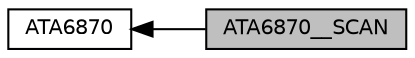 digraph "ATA6870__SCAN"
{
  edge [fontname="Helvetica",fontsize="10",labelfontname="Helvetica",labelfontsize="10"];
  node [fontname="Helvetica",fontsize="10",shape=record];
  rankdir=LR;
  Node0 [label="ATA6870__SCAN",height=0.2,width=0.4,color="black", fillcolor="grey75", style="filled", fontcolor="black"];
  Node1 [label="ATA6870",height=0.2,width=0.4,color="black", fillcolor="white", style="filled",URL="$group___a_t_a6870.html"];
  Node1->Node0 [shape=plaintext, dir="back", style="solid"];
}
